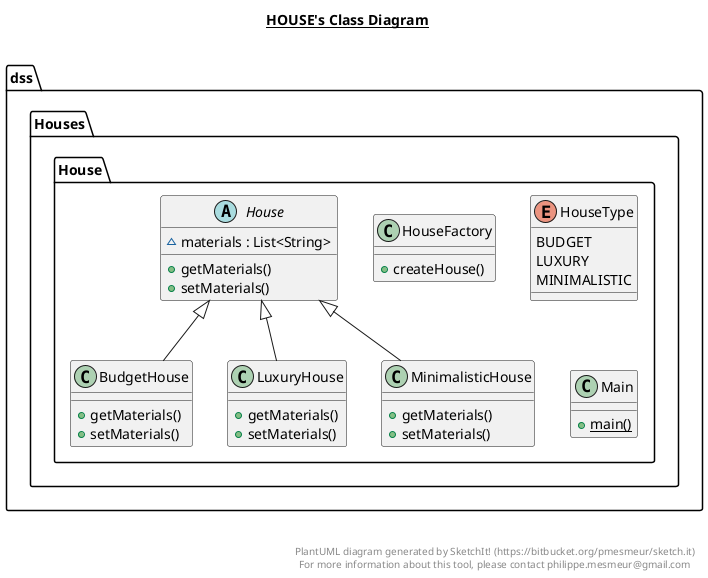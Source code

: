 @startuml

title __HOUSE's Class Diagram__\n

  namespace dss {
    namespace Houses.House {
      class dss.Houses.House.BudgetHouse {
          + getMaterials()
          + setMaterials()
      }
    }
  }
  

  namespace dss {
    namespace Houses.House {
      abstract class dss.Houses.House.House {
          ~ materials : List<String>
          + getMaterials()
          + setMaterials()
      }
    }
  }
  

  namespace dss {
    namespace Houses.House {
      class dss.Houses.House.HouseFactory {
          + createHouse()
      }
    }
  }
  

  namespace dss {
    namespace Houses.House {
      enum HouseType {
        BUDGET
        LUXURY
        MINIMALISTIC
      }
    }
  }
  

  namespace dss {
    namespace Houses.House {
      class dss.Houses.House.LuxuryHouse {
          + getMaterials()
          + setMaterials()
      }
    }
  }
  

  namespace dss {
    namespace Houses.House {
      class dss.Houses.House.Main {
          {static} + main()
      }
    }
  }
  

  namespace dss {
    namespace Houses.House {
      class dss.Houses.House.MinimalisticHouse {
          + getMaterials()
          + setMaterials()
      }
    }
  }
  

  dss.Houses.House.BudgetHouse -up-|> dss.Houses.House.House
  dss.Houses.House.LuxuryHouse -up-|> dss.Houses.House.House
  dss.Houses.House.MinimalisticHouse -up-|> dss.Houses.House.House


right footer


PlantUML diagram generated by SketchIt! (https://bitbucket.org/pmesmeur/sketch.it)
For more information about this tool, please contact philippe.mesmeur@gmail.com
endfooter

@enduml
